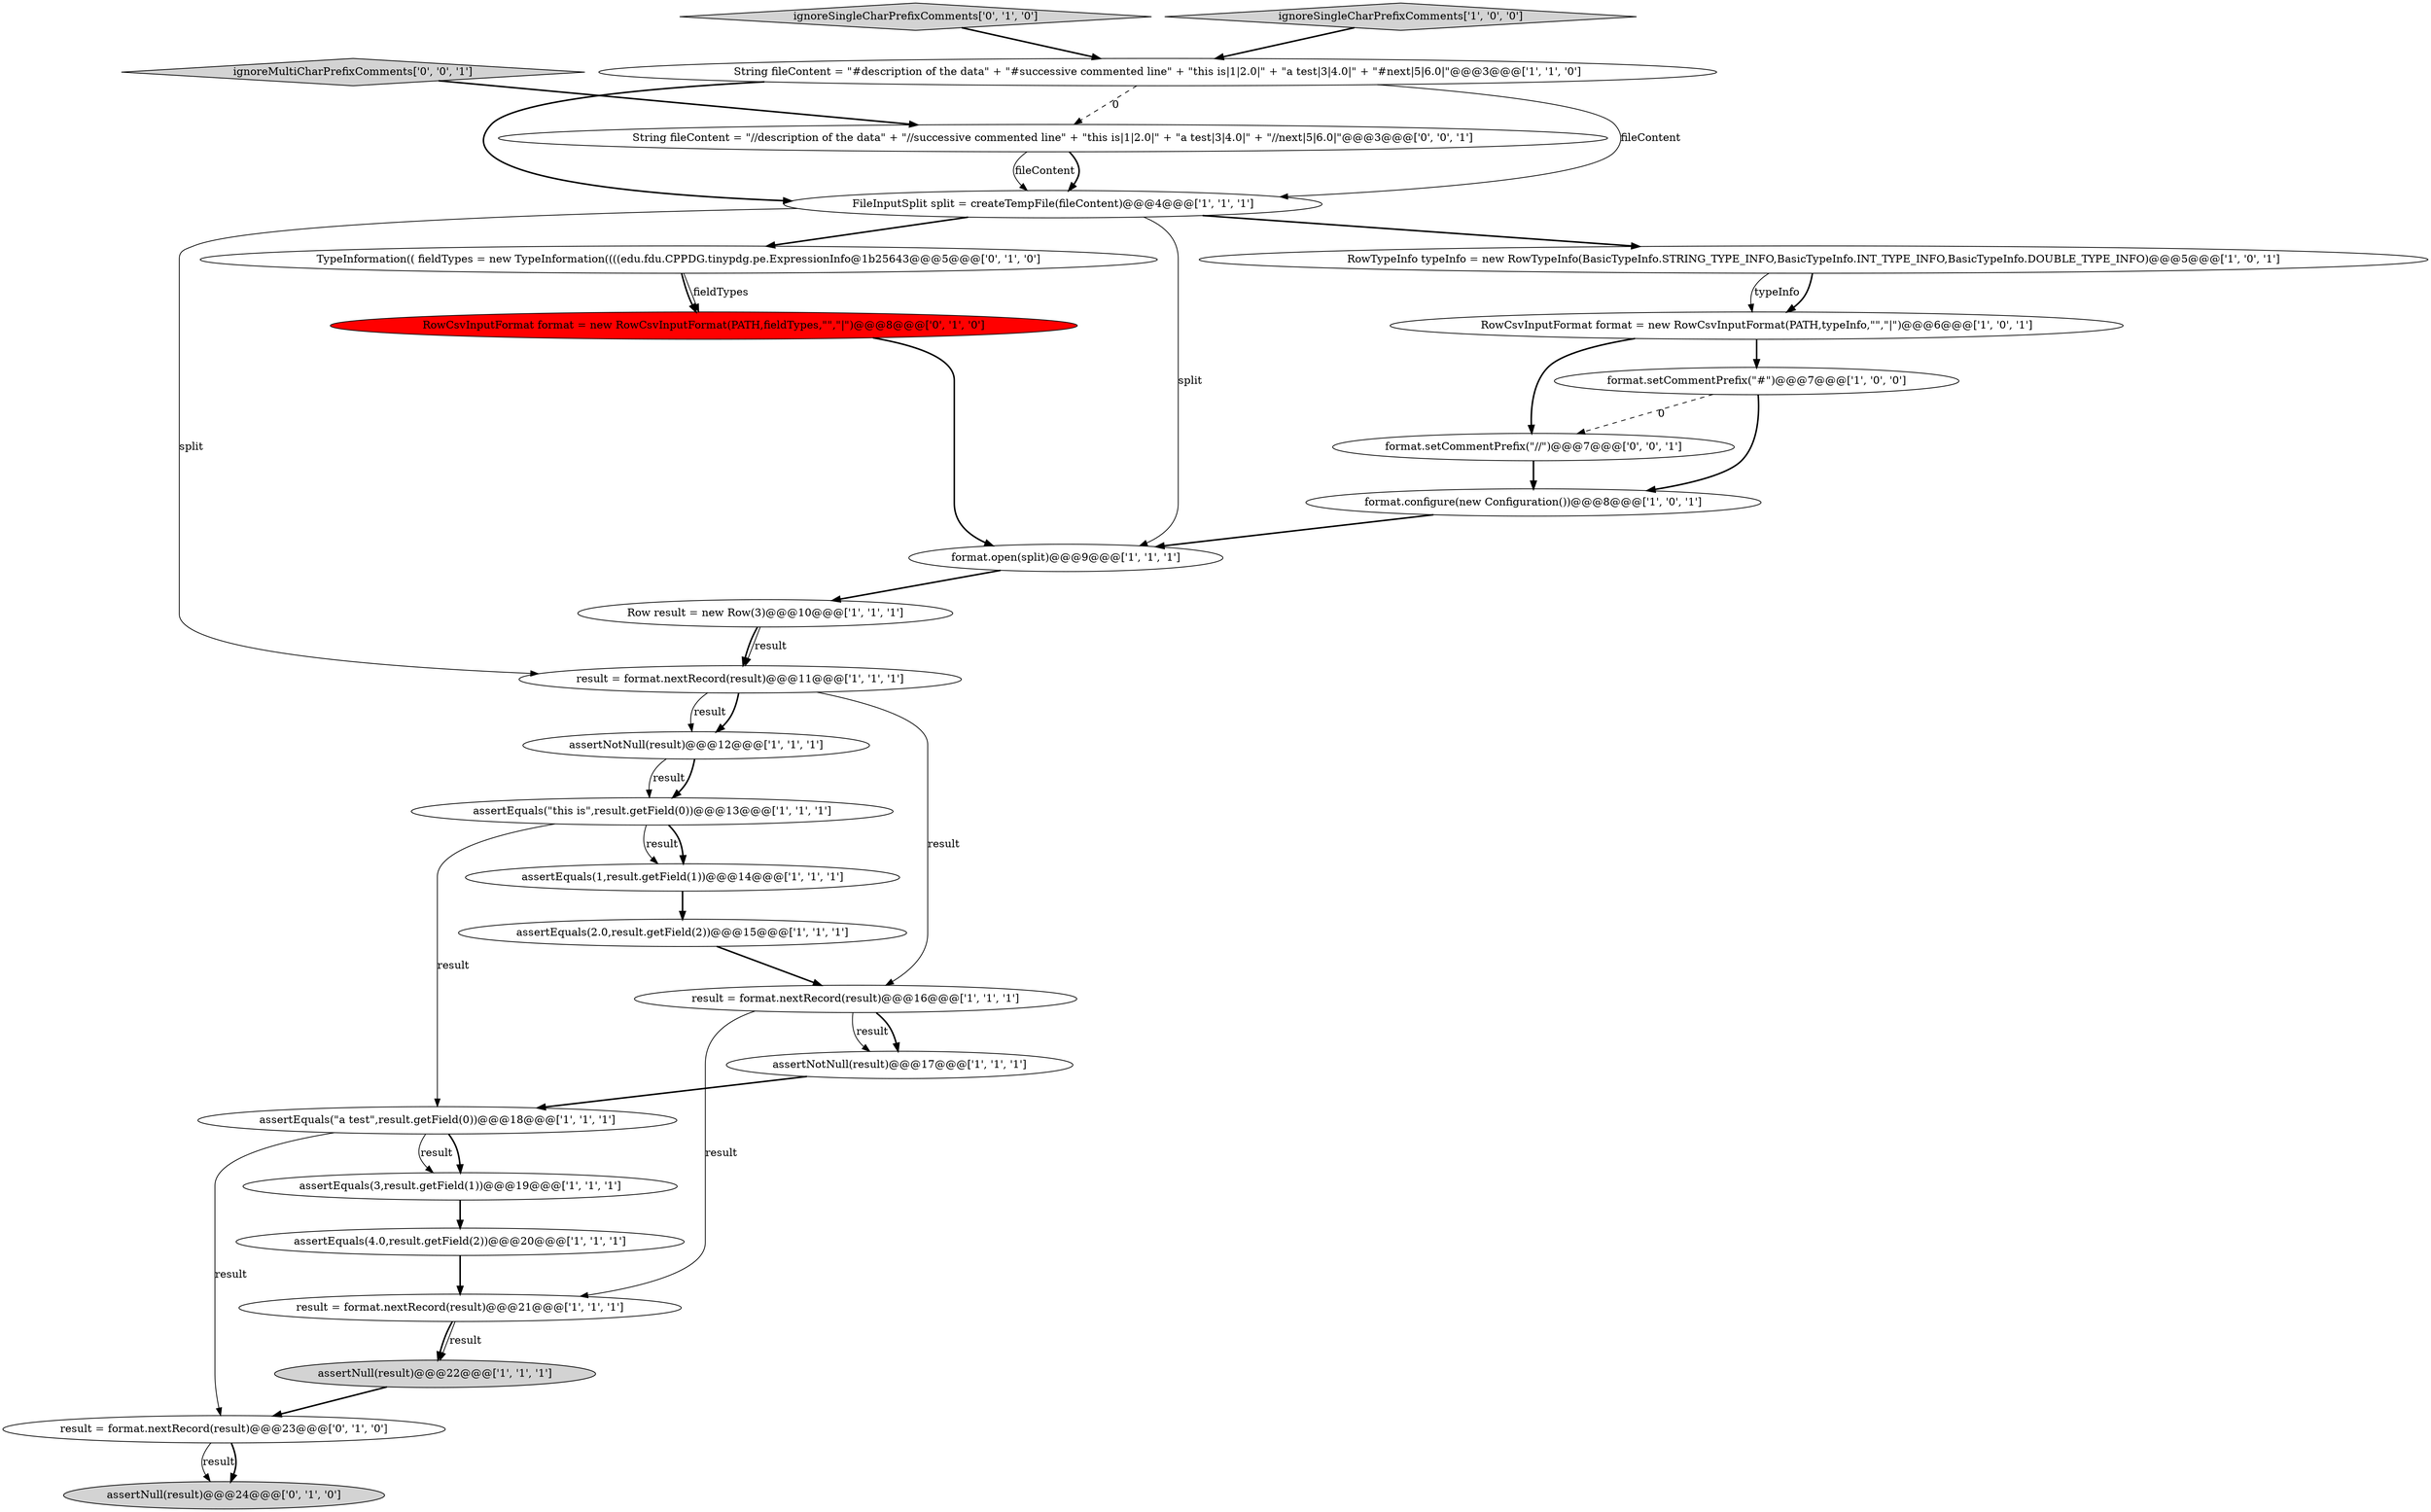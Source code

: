 digraph {
14 [style = filled, label = "Row result = new Row(3)@@@10@@@['1', '1', '1']", fillcolor = white, shape = ellipse image = "AAA0AAABBB1BBB"];
28 [style = filled, label = "format.setCommentPrefix(\"//\")@@@7@@@['0', '0', '1']", fillcolor = white, shape = ellipse image = "AAA0AAABBB3BBB"];
18 [style = filled, label = "format.open(split)@@@9@@@['1', '1', '1']", fillcolor = white, shape = ellipse image = "AAA0AAABBB1BBB"];
2 [style = filled, label = "result = format.nextRecord(result)@@@16@@@['1', '1', '1']", fillcolor = white, shape = ellipse image = "AAA0AAABBB1BBB"];
7 [style = filled, label = "String fileContent = \"#description of the data\" + \"#successive commented line\" + \"this is|1|2.0|\" + \"a test|3|4.0|\" + \"#next|5|6.0|\"@@@3@@@['1', '1', '0']", fillcolor = white, shape = ellipse image = "AAA0AAABBB1BBB"];
20 [style = filled, label = "format.setCommentPrefix(\"#\")@@@7@@@['1', '0', '0']", fillcolor = white, shape = ellipse image = "AAA0AAABBB1BBB"];
24 [style = filled, label = "RowCsvInputFormat format = new RowCsvInputFormat(PATH,fieldTypes,\"\",\"|\")@@@8@@@['0', '1', '0']", fillcolor = red, shape = ellipse image = "AAA1AAABBB2BBB"];
27 [style = filled, label = "ignoreMultiCharPrefixComments['0', '0', '1']", fillcolor = lightgray, shape = diamond image = "AAA0AAABBB3BBB"];
26 [style = filled, label = "String fileContent = \"//description of the data\" + \"//successive commented line\" + \"this is|1|2.0|\" + \"a test|3|4.0|\" + \"//next|5|6.0|\"@@@3@@@['0', '0', '1']", fillcolor = white, shape = ellipse image = "AAA0AAABBB3BBB"];
6 [style = filled, label = "assertEquals(4.0,result.getField(2))@@@20@@@['1', '1', '1']", fillcolor = white, shape = ellipse image = "AAA0AAABBB1BBB"];
13 [style = filled, label = "format.configure(new Configuration())@@@8@@@['1', '0', '1']", fillcolor = white, shape = ellipse image = "AAA0AAABBB1BBB"];
16 [style = filled, label = "assertNotNull(result)@@@12@@@['1', '1', '1']", fillcolor = white, shape = ellipse image = "AAA0AAABBB1BBB"];
25 [style = filled, label = "ignoreSingleCharPrefixComments['0', '1', '0']", fillcolor = lightgray, shape = diamond image = "AAA0AAABBB2BBB"];
1 [style = filled, label = "RowCsvInputFormat format = new RowCsvInputFormat(PATH,typeInfo,\"\",\"|\")@@@6@@@['1', '0', '1']", fillcolor = white, shape = ellipse image = "AAA0AAABBB1BBB"];
19 [style = filled, label = "assertEquals(\"a test\",result.getField(0))@@@18@@@['1', '1', '1']", fillcolor = white, shape = ellipse image = "AAA0AAABBB1BBB"];
8 [style = filled, label = "result = format.nextRecord(result)@@@11@@@['1', '1', '1']", fillcolor = white, shape = ellipse image = "AAA0AAABBB1BBB"];
17 [style = filled, label = "RowTypeInfo typeInfo = new RowTypeInfo(BasicTypeInfo.STRING_TYPE_INFO,BasicTypeInfo.INT_TYPE_INFO,BasicTypeInfo.DOUBLE_TYPE_INFO)@@@5@@@['1', '0', '1']", fillcolor = white, shape = ellipse image = "AAA0AAABBB1BBB"];
23 [style = filled, label = "TypeInformation(( fieldTypes = new TypeInformation((((edu.fdu.CPPDG.tinypdg.pe.ExpressionInfo@1b25643@@@5@@@['0', '1', '0']", fillcolor = white, shape = ellipse image = "AAA0AAABBB2BBB"];
9 [style = filled, label = "assertEquals(3,result.getField(1))@@@19@@@['1', '1', '1']", fillcolor = white, shape = ellipse image = "AAA0AAABBB1BBB"];
11 [style = filled, label = "result = format.nextRecord(result)@@@21@@@['1', '1', '1']", fillcolor = white, shape = ellipse image = "AAA0AAABBB1BBB"];
12 [style = filled, label = "ignoreSingleCharPrefixComments['1', '0', '0']", fillcolor = lightgray, shape = diamond image = "AAA0AAABBB1BBB"];
4 [style = filled, label = "assertNotNull(result)@@@17@@@['1', '1', '1']", fillcolor = white, shape = ellipse image = "AAA0AAABBB1BBB"];
10 [style = filled, label = "FileInputSplit split = createTempFile(fileContent)@@@4@@@['1', '1', '1']", fillcolor = white, shape = ellipse image = "AAA0AAABBB1BBB"];
21 [style = filled, label = "result = format.nextRecord(result)@@@23@@@['0', '1', '0']", fillcolor = white, shape = ellipse image = "AAA0AAABBB2BBB"];
15 [style = filled, label = "assertEquals(1,result.getField(1))@@@14@@@['1', '1', '1']", fillcolor = white, shape = ellipse image = "AAA0AAABBB1BBB"];
0 [style = filled, label = "assertNull(result)@@@22@@@['1', '1', '1']", fillcolor = lightgray, shape = ellipse image = "AAA0AAABBB1BBB"];
22 [style = filled, label = "assertNull(result)@@@24@@@['0', '1', '0']", fillcolor = lightgray, shape = ellipse image = "AAA0AAABBB2BBB"];
3 [style = filled, label = "assertEquals(2.0,result.getField(2))@@@15@@@['1', '1', '1']", fillcolor = white, shape = ellipse image = "AAA0AAABBB1BBB"];
5 [style = filled, label = "assertEquals(\"this is\",result.getField(0))@@@13@@@['1', '1', '1']", fillcolor = white, shape = ellipse image = "AAA0AAABBB1BBB"];
7->10 [style = solid, label="fileContent"];
8->16 [style = bold, label=""];
20->13 [style = bold, label=""];
2->4 [style = solid, label="result"];
17->1 [style = bold, label=""];
5->19 [style = solid, label="result"];
7->10 [style = bold, label=""];
5->15 [style = solid, label="result"];
26->10 [style = bold, label=""];
23->24 [style = solid, label="fieldTypes"];
20->28 [style = dashed, label="0"];
4->19 [style = bold, label=""];
1->20 [style = bold, label=""];
8->16 [style = solid, label="result"];
5->15 [style = bold, label=""];
28->13 [style = bold, label=""];
21->22 [style = solid, label="result"];
10->17 [style = bold, label=""];
0->21 [style = bold, label=""];
15->3 [style = bold, label=""];
25->7 [style = bold, label=""];
2->4 [style = bold, label=""];
24->18 [style = bold, label=""];
12->7 [style = bold, label=""];
11->0 [style = solid, label="result"];
9->6 [style = bold, label=""];
8->2 [style = solid, label="result"];
2->11 [style = solid, label="result"];
19->21 [style = solid, label="result"];
1->28 [style = bold, label=""];
23->24 [style = bold, label=""];
11->0 [style = bold, label=""];
3->2 [style = bold, label=""];
19->9 [style = bold, label=""];
14->8 [style = solid, label="result"];
10->23 [style = bold, label=""];
21->22 [style = bold, label=""];
10->8 [style = solid, label="split"];
6->11 [style = bold, label=""];
19->9 [style = solid, label="result"];
16->5 [style = solid, label="result"];
16->5 [style = bold, label=""];
14->8 [style = bold, label=""];
10->18 [style = solid, label="split"];
7->26 [style = dashed, label="0"];
26->10 [style = solid, label="fileContent"];
18->14 [style = bold, label=""];
13->18 [style = bold, label=""];
17->1 [style = solid, label="typeInfo"];
27->26 [style = bold, label=""];
}
